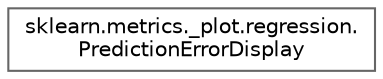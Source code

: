 digraph "Graphical Class Hierarchy"
{
 // LATEX_PDF_SIZE
  bgcolor="transparent";
  edge [fontname=Helvetica,fontsize=10,labelfontname=Helvetica,labelfontsize=10];
  node [fontname=Helvetica,fontsize=10,shape=box,height=0.2,width=0.4];
  rankdir="LR";
  Node0 [id="Node000000",label="sklearn.metrics._plot.regression.\lPredictionErrorDisplay",height=0.2,width=0.4,color="grey40", fillcolor="white", style="filled",URL="$dd/de0/classsklearn_1_1metrics_1_1__plot_1_1regression_1_1PredictionErrorDisplay.html",tooltip=" "];
}
